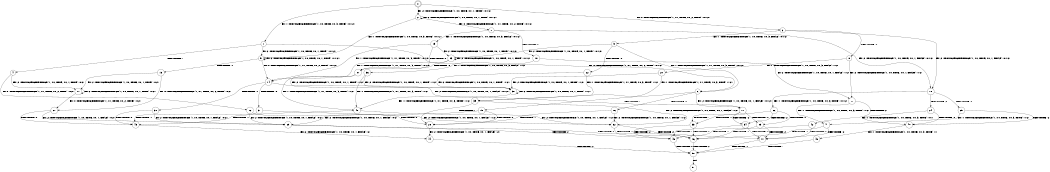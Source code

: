 digraph BCG {
size = "7, 10.5";
center = TRUE;
node [shape = circle];
0 [peripheries = 2];
0 -> 1 [label = "EX !1 !ATOMIC_EXCH_BRANCH (1, +0, TRUE, +0, 3, TRUE) !:0:1:2:"];
0 -> 2 [label = "EX !2 !ATOMIC_EXCH_BRANCH (1, +0, TRUE, +0, 1, TRUE) !:0:1:2:"];
0 -> 3 [label = "EX !0 !ATOMIC_EXCH_BRANCH (1, +1, TRUE, +0, 2, TRUE) !:0:1:2:"];
1 -> 4 [label = "TERMINATE !1"];
1 -> 5 [label = "EX !2 !ATOMIC_EXCH_BRANCH (1, +0, TRUE, +0, 1, TRUE) !:0:1:2:"];
1 -> 6 [label = "EX !0 !ATOMIC_EXCH_BRANCH (1, +1, TRUE, +0, 2, TRUE) !:0:1:2:"];
2 -> 5 [label = "EX !1 !ATOMIC_EXCH_BRANCH (1, +0, TRUE, +0, 3, TRUE) !:0:1:2:"];
2 -> 7 [label = "EX !0 !ATOMIC_EXCH_BRANCH (1, +1, TRUE, +0, 2, TRUE) !:0:1:2:"];
2 -> 2 [label = "EX !2 !ATOMIC_EXCH_BRANCH (1, +0, TRUE, +0, 1, TRUE) !:0:1:2:"];
3 -> 8 [label = "TERMINATE !0"];
3 -> 9 [label = "EX !1 !ATOMIC_EXCH_BRANCH (1, +0, TRUE, +0, 3, FALSE) !:0:1:2:"];
3 -> 10 [label = "EX !2 !ATOMIC_EXCH_BRANCH (1, +0, TRUE, +0, 1, FALSE) !:0:1:2:"];
4 -> 11 [label = "EX !2 !ATOMIC_EXCH_BRANCH (1, +0, TRUE, +0, 1, TRUE) !:0:2:"];
4 -> 12 [label = "EX !0 !ATOMIC_EXCH_BRANCH (1, +1, TRUE, +0, 2, TRUE) !:0:2:"];
5 -> 13 [label = "TERMINATE !1"];
5 -> 14 [label = "EX !0 !ATOMIC_EXCH_BRANCH (1, +1, TRUE, +0, 2, TRUE) !:0:1:2:"];
5 -> 5 [label = "EX !2 !ATOMIC_EXCH_BRANCH (1, +0, TRUE, +0, 1, TRUE) !:0:1:2:"];
6 -> 15 [label = "TERMINATE !1"];
6 -> 16 [label = "TERMINATE !0"];
6 -> 17 [label = "EX !2 !ATOMIC_EXCH_BRANCH (1, +0, TRUE, +0, 1, FALSE) !:0:1:2:"];
7 -> 18 [label = "TERMINATE !0"];
7 -> 19 [label = "EX !1 !ATOMIC_EXCH_BRANCH (1, +0, TRUE, +0, 3, FALSE) !:0:1:2:"];
7 -> 10 [label = "EX !2 !ATOMIC_EXCH_BRANCH (1, +0, TRUE, +0, 1, FALSE) !:0:1:2:"];
8 -> 20 [label = "EX !1 !ATOMIC_EXCH_BRANCH (1, +0, TRUE, +0, 3, FALSE) !:1:2:"];
8 -> 21 [label = "EX !2 !ATOMIC_EXCH_BRANCH (1, +0, TRUE, +0, 1, FALSE) !:1:2:"];
9 -> 22 [label = "TERMINATE !0"];
9 -> 23 [label = "EX !2 !ATOMIC_EXCH_BRANCH (1, +0, TRUE, +0, 1, TRUE) !:0:1:2:"];
9 -> 6 [label = "EX !1 !ATOMIC_EXCH_BRANCH (1, +1, TRUE, +0, 3, TRUE) !:0:1:2:"];
10 -> 24 [label = "TERMINATE !2"];
10 -> 25 [label = "TERMINATE !0"];
10 -> 26 [label = "EX !1 !ATOMIC_EXCH_BRANCH (1, +0, TRUE, +0, 3, TRUE) !:0:1:2:"];
11 -> 27 [label = "EX !0 !ATOMIC_EXCH_BRANCH (1, +1, TRUE, +0, 2, TRUE) !:0:2:"];
11 -> 11 [label = "EX !2 !ATOMIC_EXCH_BRANCH (1, +0, TRUE, +0, 1, TRUE) !:0:2:"];
12 -> 28 [label = "TERMINATE !0"];
12 -> 29 [label = "EX !2 !ATOMIC_EXCH_BRANCH (1, +0, TRUE, +0, 1, FALSE) !:0:2:"];
13 -> 27 [label = "EX !0 !ATOMIC_EXCH_BRANCH (1, +1, TRUE, +0, 2, TRUE) !:0:2:"];
13 -> 11 [label = "EX !2 !ATOMIC_EXCH_BRANCH (1, +0, TRUE, +0, 1, TRUE) !:0:2:"];
14 -> 30 [label = "TERMINATE !1"];
14 -> 31 [label = "TERMINATE !0"];
14 -> 17 [label = "EX !2 !ATOMIC_EXCH_BRANCH (1, +0, TRUE, +0, 1, FALSE) !:0:1:2:"];
15 -> 28 [label = "TERMINATE !0"];
15 -> 29 [label = "EX !2 !ATOMIC_EXCH_BRANCH (1, +0, TRUE, +0, 1, FALSE) !:0:2:"];
16 -> 28 [label = "TERMINATE !1"];
16 -> 32 [label = "EX !2 !ATOMIC_EXCH_BRANCH (1, +0, TRUE, +0, 1, FALSE) !:1:2:"];
17 -> 33 [label = "TERMINATE !1"];
17 -> 34 [label = "TERMINATE !2"];
17 -> 35 [label = "TERMINATE !0"];
18 -> 36 [label = "EX !1 !ATOMIC_EXCH_BRANCH (1, +0, TRUE, +0, 3, FALSE) !:1:2:"];
18 -> 21 [label = "EX !2 !ATOMIC_EXCH_BRANCH (1, +0, TRUE, +0, 1, FALSE) !:1:2:"];
19 -> 37 [label = "TERMINATE !0"];
19 -> 23 [label = "EX !2 !ATOMIC_EXCH_BRANCH (1, +0, TRUE, +0, 1, TRUE) !:0:1:2:"];
19 -> 14 [label = "EX !1 !ATOMIC_EXCH_BRANCH (1, +1, TRUE, +0, 3, TRUE) !:0:1:2:"];
20 -> 38 [label = "EX !2 !ATOMIC_EXCH_BRANCH (1, +0, TRUE, +0, 1, TRUE) !:1:2:"];
20 -> 39 [label = "EX !1 !ATOMIC_EXCH_BRANCH (1, +1, TRUE, +0, 3, TRUE) !:1:2:"];
21 -> 40 [label = "TERMINATE !2"];
21 -> 41 [label = "EX !1 !ATOMIC_EXCH_BRANCH (1, +0, TRUE, +0, 3, TRUE) !:1:2:"];
22 -> 38 [label = "EX !2 !ATOMIC_EXCH_BRANCH (1, +0, TRUE, +0, 1, TRUE) !:1:2:"];
22 -> 39 [label = "EX !1 !ATOMIC_EXCH_BRANCH (1, +1, TRUE, +0, 3, TRUE) !:1:2:"];
23 -> 37 [label = "TERMINATE !0"];
23 -> 23 [label = "EX !2 !ATOMIC_EXCH_BRANCH (1, +0, TRUE, +0, 1, TRUE) !:0:1:2:"];
23 -> 14 [label = "EX !1 !ATOMIC_EXCH_BRANCH (1, +1, TRUE, +0, 3, TRUE) !:0:1:2:"];
24 -> 40 [label = "TERMINATE !0"];
24 -> 42 [label = "EX !1 !ATOMIC_EXCH_BRANCH (1, +0, TRUE, +0, 3, TRUE) !:0:1:"];
25 -> 40 [label = "TERMINATE !2"];
25 -> 41 [label = "EX !1 !ATOMIC_EXCH_BRANCH (1, +0, TRUE, +0, 3, TRUE) !:1:2:"];
26 -> 33 [label = "TERMINATE !1"];
26 -> 34 [label = "TERMINATE !2"];
26 -> 35 [label = "TERMINATE !0"];
27 -> 43 [label = "TERMINATE !0"];
27 -> 29 [label = "EX !2 !ATOMIC_EXCH_BRANCH (1, +0, TRUE, +0, 1, FALSE) !:0:2:"];
28 -> 44 [label = "EX !2 !ATOMIC_EXCH_BRANCH (1, +0, TRUE, +0, 1, FALSE) !:2:"];
29 -> 45 [label = "TERMINATE !2"];
29 -> 46 [label = "TERMINATE !0"];
30 -> 43 [label = "TERMINATE !0"];
30 -> 29 [label = "EX !2 !ATOMIC_EXCH_BRANCH (1, +0, TRUE, +0, 1, FALSE) !:0:2:"];
31 -> 43 [label = "TERMINATE !1"];
31 -> 32 [label = "EX !2 !ATOMIC_EXCH_BRANCH (1, +0, TRUE, +0, 1, FALSE) !:1:2:"];
32 -> 46 [label = "TERMINATE !1"];
32 -> 47 [label = "TERMINATE !2"];
33 -> 45 [label = "TERMINATE !2"];
33 -> 46 [label = "TERMINATE !0"];
34 -> 45 [label = "TERMINATE !1"];
34 -> 47 [label = "TERMINATE !0"];
35 -> 46 [label = "TERMINATE !1"];
35 -> 47 [label = "TERMINATE !2"];
36 -> 38 [label = "EX !2 !ATOMIC_EXCH_BRANCH (1, +0, TRUE, +0, 1, TRUE) !:1:2:"];
36 -> 48 [label = "EX !1 !ATOMIC_EXCH_BRANCH (1, +1, TRUE, +0, 3, TRUE) !:1:2:"];
37 -> 38 [label = "EX !2 !ATOMIC_EXCH_BRANCH (1, +0, TRUE, +0, 1, TRUE) !:1:2:"];
37 -> 48 [label = "EX !1 !ATOMIC_EXCH_BRANCH (1, +1, TRUE, +0, 3, TRUE) !:1:2:"];
38 -> 38 [label = "EX !2 !ATOMIC_EXCH_BRANCH (1, +0, TRUE, +0, 1, TRUE) !:1:2:"];
38 -> 48 [label = "EX !1 !ATOMIC_EXCH_BRANCH (1, +1, TRUE, +0, 3, TRUE) !:1:2:"];
39 -> 28 [label = "TERMINATE !1"];
39 -> 32 [label = "EX !2 !ATOMIC_EXCH_BRANCH (1, +0, TRUE, +0, 1, FALSE) !:1:2:"];
40 -> 49 [label = "EX !1 !ATOMIC_EXCH_BRANCH (1, +0, TRUE, +0, 3, TRUE) !:1:"];
41 -> 46 [label = "TERMINATE !1"];
41 -> 47 [label = "TERMINATE !2"];
42 -> 45 [label = "TERMINATE !1"];
42 -> 47 [label = "TERMINATE !0"];
43 -> 44 [label = "EX !2 !ATOMIC_EXCH_BRANCH (1, +0, TRUE, +0, 1, FALSE) !:2:"];
44 -> 50 [label = "TERMINATE !2"];
45 -> 50 [label = "TERMINATE !0"];
46 -> 50 [label = "TERMINATE !2"];
47 -> 50 [label = "TERMINATE !1"];
48 -> 43 [label = "TERMINATE !1"];
48 -> 32 [label = "EX !2 !ATOMIC_EXCH_BRANCH (1, +0, TRUE, +0, 1, FALSE) !:1:2:"];
49 -> 50 [label = "TERMINATE !1"];
50 -> 51 [label = "exit"];
}

